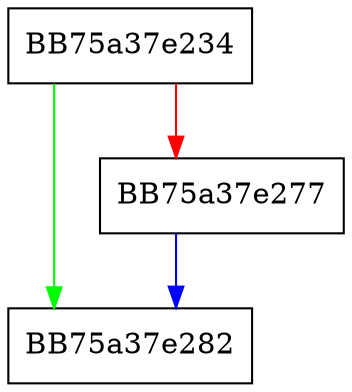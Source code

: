 digraph _Calculate_growth {
  node [shape="box"];
  graph [splines=ortho];
  BB75a37e234 -> BB75a37e282 [color="green"];
  BB75a37e234 -> BB75a37e277 [color="red"];
  BB75a37e277 -> BB75a37e282 [color="blue"];
}